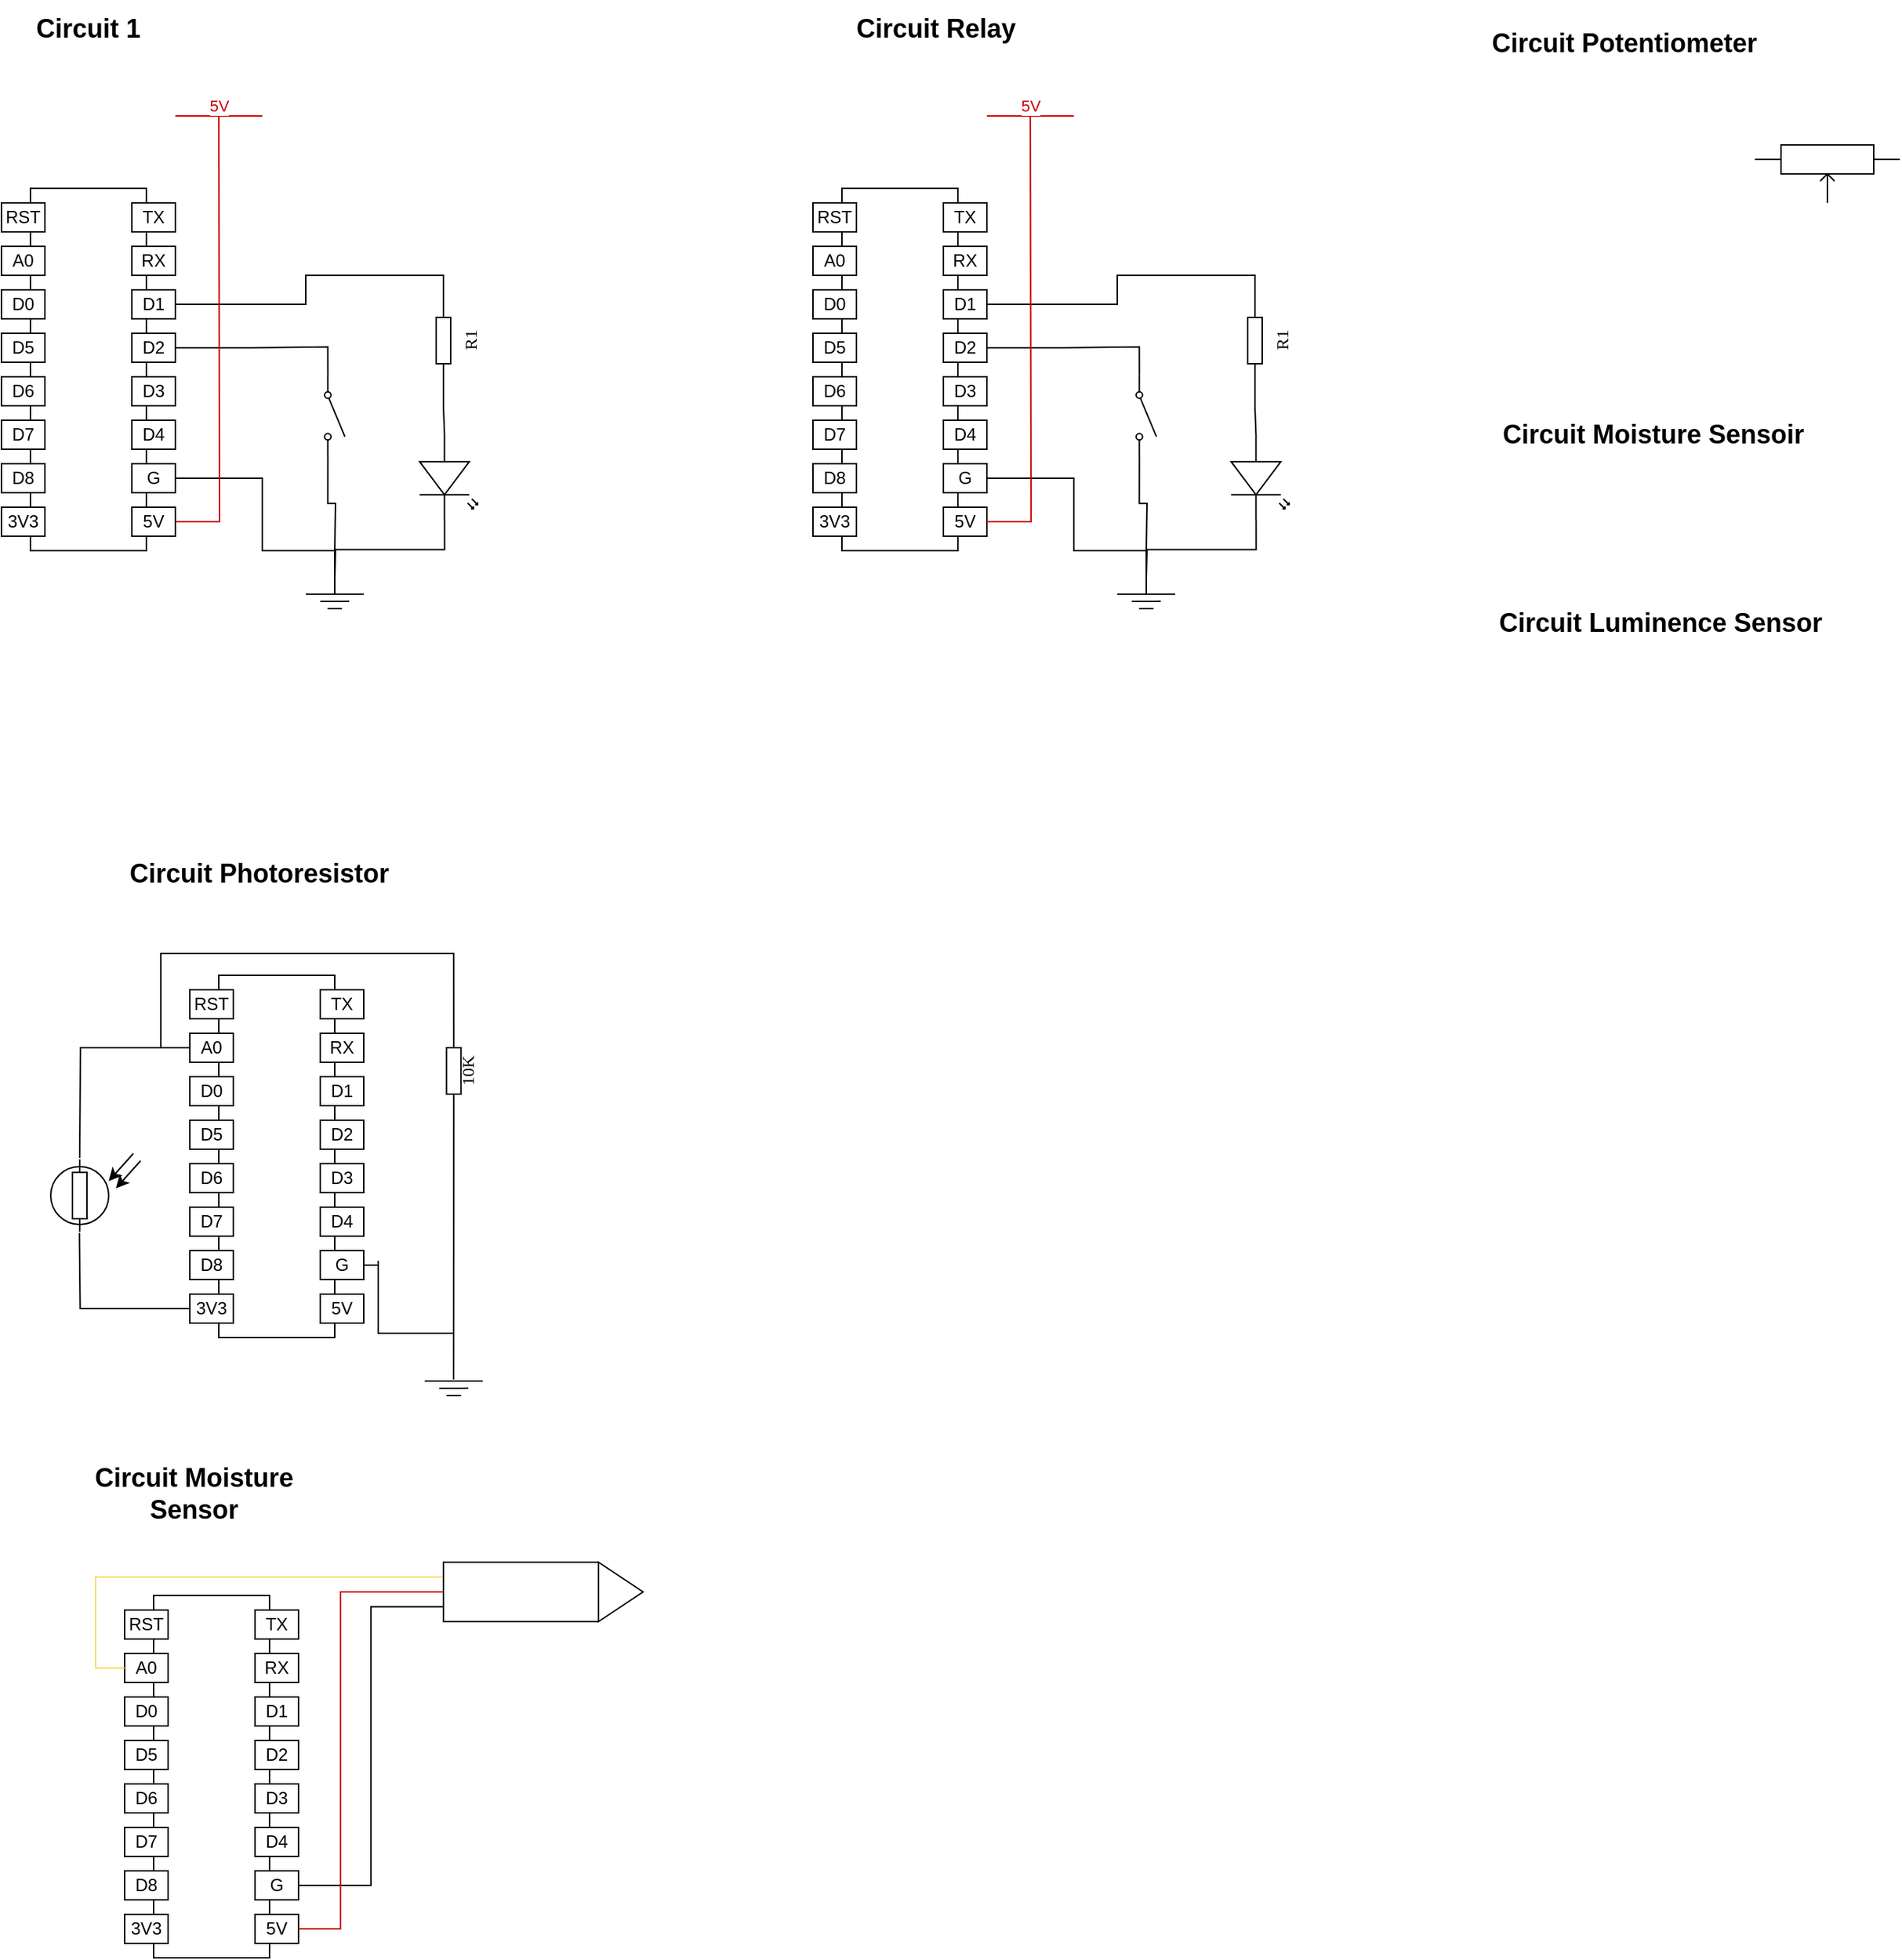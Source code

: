 <mxfile version="15.2.7" type="device"><diagram name="Page-1" id="16e2658f-23c8-b752-8be9-c03fbebb8bbe"><mxGraphModel dx="1673" dy="960" grid="0" gridSize="10" guides="1" tooltips="1" connect="1" arrows="1" fold="1" page="1" pageScale="1" pageWidth="1100" pageHeight="850" background="none" math="0" shadow="0"><root><mxCell id="0"/><mxCell id="1" parent="0"/><mxCell id="IFrccbN6fCFnuqPmqxgG-7" style="edgeStyle=orthogonalEdgeStyle;rounded=0;orthogonalLoop=1;jettySize=auto;html=1;entryX=0;entryY=0.57;entryDx=0;entryDy=0;entryPerimeter=0;endArrow=none;endFill=0;" edge="1" parent="1" source="6d250d948d6a1778-3" target="IFrccbN6fCFnuqPmqxgG-1"><mxGeometry relative="1" as="geometry"/></mxCell><mxCell id="6d250d948d6a1778-3" value="R1" style="verticalLabelPosition=bottom;shadow=0;dashed=0;align=center;html=1;verticalAlign=top;strokeWidth=1;shape=mxgraph.electrical.resistors.resistor_1;rounded=1;comic=0;labelBackgroundColor=none;fontFamily=Verdana;fontSize=12;rotation=-90;" parent="1" vertex="1"><mxGeometry x="390" y="390" width="50" height="10" as="geometry"/></mxCell><mxCell id="IFrccbN6fCFnuqPmqxgG-54" style="edgeStyle=orthogonalEdgeStyle;rounded=0;orthogonalLoop=1;jettySize=auto;html=1;exitX=1;exitY=0.57;exitDx=0;exitDy=0;exitPerimeter=0;endArrow=none;endFill=0;strokeWidth=1;verticalAlign=middle;" edge="1" parent="1" source="IFrccbN6fCFnuqPmqxgG-1"><mxGeometry relative="1" as="geometry"><mxPoint x="340.0" y="560" as="targetPoint"/></mxGeometry></mxCell><mxCell id="IFrccbN6fCFnuqPmqxgG-1" value="" style="verticalLabelPosition=bottom;shadow=0;dashed=0;align=center;html=1;verticalAlign=top;shape=mxgraph.electrical.opto_electronics.led_2;pointerEvents=1;rotation=90;" vertex="1" parent="1"><mxGeometry x="390" y="470" width="57.14" height="40" as="geometry"/></mxCell><mxCell id="IFrccbN6fCFnuqPmqxgG-53" style="edgeStyle=orthogonalEdgeStyle;rounded=0;orthogonalLoop=1;jettySize=auto;html=1;exitX=1;exitY=0.84;exitDx=0;exitDy=0;exitPerimeter=0;endArrow=none;endFill=0;strokeWidth=1;verticalAlign=middle;" edge="1" parent="1" source="IFrccbN6fCFnuqPmqxgG-6"><mxGeometry relative="1" as="geometry"><mxPoint x="340" y="540" as="targetPoint"/></mxGeometry></mxCell><mxCell id="IFrccbN6fCFnuqPmqxgG-6" value="" style="pointerEvents=1;verticalLabelPosition=bottom;shadow=0;dashed=0;align=center;html=1;verticalAlign=top;shape=mxgraph.electrical.electro-mechanical.simple_switch;rotation=90;" vertex="1" parent="1"><mxGeometry x="312.37" y="440" width="55.26" height="14" as="geometry"/></mxCell><mxCell id="IFrccbN6fCFnuqPmqxgG-38" value="" style="group" vertex="1" connectable="0" parent="1"><mxGeometry x="110" y="290" width="120" height="250" as="geometry"/></mxCell><mxCell id="IFrccbN6fCFnuqPmqxgG-27" value="" style="rounded=0;whiteSpace=wrap;html=1;" vertex="1" parent="IFrccbN6fCFnuqPmqxgG-38"><mxGeometry x="20" width="80" height="250" as="geometry"/></mxCell><mxCell id="IFrccbN6fCFnuqPmqxgG-11" value="D1" style="rounded=0;whiteSpace=wrap;html=1;" vertex="1" parent="IFrccbN6fCFnuqPmqxgG-38"><mxGeometry x="90" y="70" width="30" height="20" as="geometry"/></mxCell><mxCell id="IFrccbN6fCFnuqPmqxgG-12" value="TX" style="rounded=0;whiteSpace=wrap;html=1;" vertex="1" parent="IFrccbN6fCFnuqPmqxgG-38"><mxGeometry x="90" y="10" width="30" height="20" as="geometry"/></mxCell><mxCell id="IFrccbN6fCFnuqPmqxgG-13" value="RX" style="rounded=0;whiteSpace=wrap;html=1;" vertex="1" parent="IFrccbN6fCFnuqPmqxgG-38"><mxGeometry x="90" y="40" width="30" height="20" as="geometry"/></mxCell><mxCell id="IFrccbN6fCFnuqPmqxgG-14" value="D2" style="rounded=0;whiteSpace=wrap;html=1;" vertex="1" parent="IFrccbN6fCFnuqPmqxgG-38"><mxGeometry x="90" y="100" width="30" height="20" as="geometry"/></mxCell><mxCell id="IFrccbN6fCFnuqPmqxgG-15" value="D3" style="rounded=0;whiteSpace=wrap;html=1;" vertex="1" parent="IFrccbN6fCFnuqPmqxgG-38"><mxGeometry x="90" y="130" width="30" height="20" as="geometry"/></mxCell><mxCell id="IFrccbN6fCFnuqPmqxgG-16" value="D4" style="rounded=0;whiteSpace=wrap;html=1;" vertex="1" parent="IFrccbN6fCFnuqPmqxgG-38"><mxGeometry x="90" y="160" width="30" height="20" as="geometry"/></mxCell><mxCell id="IFrccbN6fCFnuqPmqxgG-17" value="G" style="rounded=0;whiteSpace=wrap;html=1;" vertex="1" parent="IFrccbN6fCFnuqPmqxgG-38"><mxGeometry x="90" y="190" width="30" height="20" as="geometry"/></mxCell><mxCell id="IFrccbN6fCFnuqPmqxgG-18" value="5V" style="rounded=0;whiteSpace=wrap;html=1;" vertex="1" parent="IFrccbN6fCFnuqPmqxgG-38"><mxGeometry x="90" y="220" width="30" height="20" as="geometry"/></mxCell><mxCell id="IFrccbN6fCFnuqPmqxgG-19" value="D0" style="rounded=0;whiteSpace=wrap;html=1;" vertex="1" parent="IFrccbN6fCFnuqPmqxgG-38"><mxGeometry y="70" width="30" height="20" as="geometry"/></mxCell><mxCell id="IFrccbN6fCFnuqPmqxgG-20" value="RST" style="rounded=0;whiteSpace=wrap;html=1;" vertex="1" parent="IFrccbN6fCFnuqPmqxgG-38"><mxGeometry y="10" width="30" height="20" as="geometry"/></mxCell><mxCell id="IFrccbN6fCFnuqPmqxgG-21" value="A0" style="rounded=0;whiteSpace=wrap;html=1;" vertex="1" parent="IFrccbN6fCFnuqPmqxgG-38"><mxGeometry y="40" width="30" height="20" as="geometry"/></mxCell><mxCell id="IFrccbN6fCFnuqPmqxgG-22" value="D5" style="rounded=0;whiteSpace=wrap;html=1;" vertex="1" parent="IFrccbN6fCFnuqPmqxgG-38"><mxGeometry y="100" width="30" height="20" as="geometry"/></mxCell><mxCell id="IFrccbN6fCFnuqPmqxgG-23" value="D6" style="rounded=0;whiteSpace=wrap;html=1;" vertex="1" parent="IFrccbN6fCFnuqPmqxgG-38"><mxGeometry y="130" width="30" height="20" as="geometry"/></mxCell><mxCell id="IFrccbN6fCFnuqPmqxgG-24" value="D7" style="rounded=0;whiteSpace=wrap;html=1;" vertex="1" parent="IFrccbN6fCFnuqPmqxgG-38"><mxGeometry y="160" width="30" height="20" as="geometry"/></mxCell><mxCell id="IFrccbN6fCFnuqPmqxgG-25" value="D8" style="rounded=0;whiteSpace=wrap;html=1;" vertex="1" parent="IFrccbN6fCFnuqPmqxgG-38"><mxGeometry y="190" width="30" height="20" as="geometry"/></mxCell><mxCell id="IFrccbN6fCFnuqPmqxgG-26" value="3V3" style="rounded=0;whiteSpace=wrap;html=1;" vertex="1" parent="IFrccbN6fCFnuqPmqxgG-38"><mxGeometry y="220" width="30" height="20" as="geometry"/></mxCell><mxCell id="IFrccbN6fCFnuqPmqxgG-39" value="" style="endArrow=none;html=1;strokeWidth=1;verticalAlign=bottom;labelPosition=center;verticalLabelPosition=top;align=center;fontColor=#CC0000;strokeColor=#CC0000;" edge="1" parent="1"><mxGeometry width="50" height="50" relative="1" as="geometry"><mxPoint x="230" y="240" as="sourcePoint"/><mxPoint x="290" y="240" as="targetPoint"/></mxGeometry></mxCell><mxCell id="IFrccbN6fCFnuqPmqxgG-40" value="5V" style="edgeLabel;html=1;align=center;verticalAlign=bottom;resizable=0;points=[];labelPosition=center;verticalLabelPosition=top;fontColor=#CC0000;" vertex="1" connectable="0" parent="IFrccbN6fCFnuqPmqxgG-39"><mxGeometry x="0.5" y="-1" relative="1" as="geometry"><mxPoint x="-15" as="offset"/></mxGeometry></mxCell><mxCell id="IFrccbN6fCFnuqPmqxgG-48" value="" style="group" vertex="1" connectable="0" parent="1"><mxGeometry x="320" y="570" width="40" height="10" as="geometry"/></mxCell><mxCell id="IFrccbN6fCFnuqPmqxgG-44" value="" style="endArrow=none;html=1;strokeWidth=1;verticalAlign=middle;" edge="1" parent="IFrccbN6fCFnuqPmqxgG-48"><mxGeometry width="50" height="50" relative="1" as="geometry"><mxPoint as="sourcePoint"/><mxPoint x="40" as="targetPoint"/></mxGeometry></mxCell><mxCell id="IFrccbN6fCFnuqPmqxgG-45" value="" style="endArrow=none;html=1;strokeWidth=1;verticalAlign=middle;" edge="1" parent="IFrccbN6fCFnuqPmqxgG-48"><mxGeometry width="50" height="50" relative="1" as="geometry"><mxPoint x="10" y="5" as="sourcePoint"/><mxPoint x="30" y="4.92" as="targetPoint"/><Array as="points"><mxPoint x="20" y="5"/></Array></mxGeometry></mxCell><mxCell id="IFrccbN6fCFnuqPmqxgG-46" value="" style="endArrow=none;html=1;strokeWidth=1;verticalAlign=middle;" edge="1" parent="IFrccbN6fCFnuqPmqxgG-48"><mxGeometry width="50" height="50" relative="1" as="geometry"><mxPoint x="15" y="10" as="sourcePoint"/><mxPoint x="25" y="10" as="targetPoint"/></mxGeometry></mxCell><mxCell id="IFrccbN6fCFnuqPmqxgG-49" style="edgeStyle=orthogonalEdgeStyle;rounded=0;orthogonalLoop=1;jettySize=auto;html=1;exitX=1;exitY=0.5;exitDx=0;exitDy=0;endArrow=none;endFill=0;strokeWidth=1;verticalAlign=middle;" edge="1" parent="1" source="IFrccbN6fCFnuqPmqxgG-17"><mxGeometry relative="1" as="geometry"><mxPoint x="340" y="570" as="targetPoint"/><Array as="points"><mxPoint x="290" y="490"/><mxPoint x="290" y="540"/><mxPoint x="340" y="540"/></Array></mxGeometry></mxCell><mxCell id="IFrccbN6fCFnuqPmqxgG-51" style="edgeStyle=orthogonalEdgeStyle;rounded=0;orthogonalLoop=1;jettySize=auto;html=1;exitX=1;exitY=0.5;exitDx=0;exitDy=0;entryX=0;entryY=0.84;entryDx=0;entryDy=0;entryPerimeter=0;endArrow=none;endFill=0;strokeWidth=1;verticalAlign=middle;" edge="1" parent="1" source="IFrccbN6fCFnuqPmqxgG-14" target="IFrccbN6fCFnuqPmqxgG-6"><mxGeometry relative="1" as="geometry"/></mxCell><mxCell id="IFrccbN6fCFnuqPmqxgG-55" style="edgeStyle=orthogonalEdgeStyle;rounded=0;orthogonalLoop=1;jettySize=auto;html=1;exitX=1;exitY=0.5;exitDx=0;exitDy=0;entryX=1;entryY=0.5;entryDx=0;entryDy=0;entryPerimeter=0;endArrow=none;endFill=0;strokeWidth=1;verticalAlign=middle;" edge="1" parent="1" source="IFrccbN6fCFnuqPmqxgG-11" target="6d250d948d6a1778-3"><mxGeometry relative="1" as="geometry"/></mxCell><mxCell id="IFrccbN6fCFnuqPmqxgG-56" style="edgeStyle=orthogonalEdgeStyle;rounded=0;orthogonalLoop=1;jettySize=auto;html=1;exitX=1;exitY=0.5;exitDx=0;exitDy=0;endArrow=none;endFill=0;strokeWidth=1;verticalAlign=middle;fontColor=#CC0000;strokeColor=#CC0000;" edge="1" parent="1" source="IFrccbN6fCFnuqPmqxgG-18"><mxGeometry relative="1" as="geometry"><mxPoint x="260" y="240" as="targetPoint"/></mxGeometry></mxCell><mxCell id="IFrccbN6fCFnuqPmqxgG-57" value="" style="pointerEvents=1;verticalLabelPosition=bottom;shadow=0;dashed=0;align=center;html=1;verticalAlign=top;shape=mxgraph.electrical.resistors.potentiometer_1;fontColor=#CC0000;" vertex="1" parent="1"><mxGeometry x="1320" y="260" width="100" height="40" as="geometry"/></mxCell><mxCell id="IFrccbN6fCFnuqPmqxgG-58" value="Circuit 1" style="text;html=1;strokeColor=none;fillColor=none;align=center;verticalAlign=middle;whiteSpace=wrap;rounded=0;fontColor=#000000;fontStyle=1;fontSize=18;" vertex="1" parent="1"><mxGeometry x="130" y="160" width="80" height="40" as="geometry"/></mxCell><mxCell id="IFrccbN6fCFnuqPmqxgG-59" style="edgeStyle=orthogonalEdgeStyle;rounded=0;orthogonalLoop=1;jettySize=auto;html=1;entryX=0;entryY=0.57;entryDx=0;entryDy=0;entryPerimeter=0;endArrow=none;endFill=0;" edge="1" parent="1" source="IFrccbN6fCFnuqPmqxgG-60" target="IFrccbN6fCFnuqPmqxgG-62"><mxGeometry relative="1" as="geometry"/></mxCell><mxCell id="IFrccbN6fCFnuqPmqxgG-60" value="R1" style="verticalLabelPosition=bottom;shadow=0;dashed=0;align=center;html=1;verticalAlign=top;strokeWidth=1;shape=mxgraph.electrical.resistors.resistor_1;rounded=1;comic=0;labelBackgroundColor=none;fontFamily=Verdana;fontSize=12;rotation=-90;" vertex="1" parent="1"><mxGeometry x="950" y="390" width="50" height="10" as="geometry"/></mxCell><mxCell id="IFrccbN6fCFnuqPmqxgG-61" style="edgeStyle=orthogonalEdgeStyle;rounded=0;orthogonalLoop=1;jettySize=auto;html=1;exitX=1;exitY=0.57;exitDx=0;exitDy=0;exitPerimeter=0;endArrow=none;endFill=0;strokeWidth=1;verticalAlign=middle;" edge="1" parent="1" source="IFrccbN6fCFnuqPmqxgG-62"><mxGeometry relative="1" as="geometry"><mxPoint x="900" y="560" as="targetPoint"/></mxGeometry></mxCell><mxCell id="IFrccbN6fCFnuqPmqxgG-62" value="" style="verticalLabelPosition=bottom;shadow=0;dashed=0;align=center;html=1;verticalAlign=top;shape=mxgraph.electrical.opto_electronics.led_2;pointerEvents=1;rotation=90;" vertex="1" parent="1"><mxGeometry x="950" y="470" width="57.14" height="40" as="geometry"/></mxCell><mxCell id="IFrccbN6fCFnuqPmqxgG-63" style="edgeStyle=orthogonalEdgeStyle;rounded=0;orthogonalLoop=1;jettySize=auto;html=1;exitX=1;exitY=0.84;exitDx=0;exitDy=0;exitPerimeter=0;endArrow=none;endFill=0;strokeWidth=1;verticalAlign=middle;" edge="1" parent="1" source="IFrccbN6fCFnuqPmqxgG-64"><mxGeometry relative="1" as="geometry"><mxPoint x="900" y="540" as="targetPoint"/></mxGeometry></mxCell><mxCell id="IFrccbN6fCFnuqPmqxgG-64" value="" style="pointerEvents=1;verticalLabelPosition=bottom;shadow=0;dashed=0;align=center;html=1;verticalAlign=top;shape=mxgraph.electrical.electro-mechanical.simple_switch;rotation=90;" vertex="1" parent="1"><mxGeometry x="872.37" y="440" width="55.26" height="14" as="geometry"/></mxCell><mxCell id="IFrccbN6fCFnuqPmqxgG-65" value="" style="group" vertex="1" connectable="0" parent="1"><mxGeometry x="670" y="290" width="120" height="250" as="geometry"/></mxCell><mxCell id="IFrccbN6fCFnuqPmqxgG-66" value="" style="rounded=0;whiteSpace=wrap;html=1;" vertex="1" parent="IFrccbN6fCFnuqPmqxgG-65"><mxGeometry x="20" width="80" height="250" as="geometry"/></mxCell><mxCell id="IFrccbN6fCFnuqPmqxgG-67" value="D1" style="rounded=0;whiteSpace=wrap;html=1;" vertex="1" parent="IFrccbN6fCFnuqPmqxgG-65"><mxGeometry x="90" y="70" width="30" height="20" as="geometry"/></mxCell><mxCell id="IFrccbN6fCFnuqPmqxgG-68" value="TX" style="rounded=0;whiteSpace=wrap;html=1;" vertex="1" parent="IFrccbN6fCFnuqPmqxgG-65"><mxGeometry x="90" y="10" width="30" height="20" as="geometry"/></mxCell><mxCell id="IFrccbN6fCFnuqPmqxgG-69" value="RX" style="rounded=0;whiteSpace=wrap;html=1;" vertex="1" parent="IFrccbN6fCFnuqPmqxgG-65"><mxGeometry x="90" y="40" width="30" height="20" as="geometry"/></mxCell><mxCell id="IFrccbN6fCFnuqPmqxgG-70" value="D2" style="rounded=0;whiteSpace=wrap;html=1;" vertex="1" parent="IFrccbN6fCFnuqPmqxgG-65"><mxGeometry x="90" y="100" width="30" height="20" as="geometry"/></mxCell><mxCell id="IFrccbN6fCFnuqPmqxgG-71" value="D3" style="rounded=0;whiteSpace=wrap;html=1;" vertex="1" parent="IFrccbN6fCFnuqPmqxgG-65"><mxGeometry x="90" y="130" width="30" height="20" as="geometry"/></mxCell><mxCell id="IFrccbN6fCFnuqPmqxgG-72" value="D4" style="rounded=0;whiteSpace=wrap;html=1;" vertex="1" parent="IFrccbN6fCFnuqPmqxgG-65"><mxGeometry x="90" y="160" width="30" height="20" as="geometry"/></mxCell><mxCell id="IFrccbN6fCFnuqPmqxgG-73" value="G" style="rounded=0;whiteSpace=wrap;html=1;" vertex="1" parent="IFrccbN6fCFnuqPmqxgG-65"><mxGeometry x="90" y="190" width="30" height="20" as="geometry"/></mxCell><mxCell id="IFrccbN6fCFnuqPmqxgG-74" value="5V" style="rounded=0;whiteSpace=wrap;html=1;" vertex="1" parent="IFrccbN6fCFnuqPmqxgG-65"><mxGeometry x="90" y="220" width="30" height="20" as="geometry"/></mxCell><mxCell id="IFrccbN6fCFnuqPmqxgG-75" value="D0" style="rounded=0;whiteSpace=wrap;html=1;" vertex="1" parent="IFrccbN6fCFnuqPmqxgG-65"><mxGeometry y="70" width="30" height="20" as="geometry"/></mxCell><mxCell id="IFrccbN6fCFnuqPmqxgG-76" value="RST" style="rounded=0;whiteSpace=wrap;html=1;" vertex="1" parent="IFrccbN6fCFnuqPmqxgG-65"><mxGeometry y="10" width="30" height="20" as="geometry"/></mxCell><mxCell id="IFrccbN6fCFnuqPmqxgG-77" value="A0" style="rounded=0;whiteSpace=wrap;html=1;" vertex="1" parent="IFrccbN6fCFnuqPmqxgG-65"><mxGeometry y="40" width="30" height="20" as="geometry"/></mxCell><mxCell id="IFrccbN6fCFnuqPmqxgG-78" value="D5" style="rounded=0;whiteSpace=wrap;html=1;" vertex="1" parent="IFrccbN6fCFnuqPmqxgG-65"><mxGeometry y="100" width="30" height="20" as="geometry"/></mxCell><mxCell id="IFrccbN6fCFnuqPmqxgG-79" value="D6" style="rounded=0;whiteSpace=wrap;html=1;" vertex="1" parent="IFrccbN6fCFnuqPmqxgG-65"><mxGeometry y="130" width="30" height="20" as="geometry"/></mxCell><mxCell id="IFrccbN6fCFnuqPmqxgG-80" value="D7" style="rounded=0;whiteSpace=wrap;html=1;" vertex="1" parent="IFrccbN6fCFnuqPmqxgG-65"><mxGeometry y="160" width="30" height="20" as="geometry"/></mxCell><mxCell id="IFrccbN6fCFnuqPmqxgG-81" value="D8" style="rounded=0;whiteSpace=wrap;html=1;" vertex="1" parent="IFrccbN6fCFnuqPmqxgG-65"><mxGeometry y="190" width="30" height="20" as="geometry"/></mxCell><mxCell id="IFrccbN6fCFnuqPmqxgG-82" value="3V3" style="rounded=0;whiteSpace=wrap;html=1;" vertex="1" parent="IFrccbN6fCFnuqPmqxgG-65"><mxGeometry y="220" width="30" height="20" as="geometry"/></mxCell><mxCell id="IFrccbN6fCFnuqPmqxgG-83" value="" style="endArrow=none;html=1;strokeWidth=1;verticalAlign=bottom;labelPosition=center;verticalLabelPosition=top;align=center;fontColor=#CC0000;strokeColor=#CC0000;" edge="1" parent="1"><mxGeometry width="50" height="50" relative="1" as="geometry"><mxPoint x="790" y="240" as="sourcePoint"/><mxPoint x="850" y="240" as="targetPoint"/></mxGeometry></mxCell><mxCell id="IFrccbN6fCFnuqPmqxgG-84" value="5V" style="edgeLabel;html=1;align=center;verticalAlign=bottom;resizable=0;points=[];labelPosition=center;verticalLabelPosition=top;fontColor=#CC0000;" vertex="1" connectable="0" parent="IFrccbN6fCFnuqPmqxgG-83"><mxGeometry x="0.5" y="-1" relative="1" as="geometry"><mxPoint x="-15" as="offset"/></mxGeometry></mxCell><mxCell id="IFrccbN6fCFnuqPmqxgG-85" value="" style="group" vertex="1" connectable="0" parent="1"><mxGeometry x="880" y="570" width="40" height="10" as="geometry"/></mxCell><mxCell id="IFrccbN6fCFnuqPmqxgG-86" value="" style="endArrow=none;html=1;strokeWidth=1;verticalAlign=middle;" edge="1" parent="IFrccbN6fCFnuqPmqxgG-85"><mxGeometry width="50" height="50" relative="1" as="geometry"><mxPoint as="sourcePoint"/><mxPoint x="40" as="targetPoint"/></mxGeometry></mxCell><mxCell id="IFrccbN6fCFnuqPmqxgG-87" value="" style="endArrow=none;html=1;strokeWidth=1;verticalAlign=middle;" edge="1" parent="IFrccbN6fCFnuqPmqxgG-85"><mxGeometry width="50" height="50" relative="1" as="geometry"><mxPoint x="10" y="5" as="sourcePoint"/><mxPoint x="30" y="4.92" as="targetPoint"/><Array as="points"><mxPoint x="20" y="5"/></Array></mxGeometry></mxCell><mxCell id="IFrccbN6fCFnuqPmqxgG-88" value="" style="endArrow=none;html=1;strokeWidth=1;verticalAlign=middle;" edge="1" parent="IFrccbN6fCFnuqPmqxgG-85"><mxGeometry width="50" height="50" relative="1" as="geometry"><mxPoint x="15" y="10" as="sourcePoint"/><mxPoint x="25" y="10" as="targetPoint"/></mxGeometry></mxCell><mxCell id="IFrccbN6fCFnuqPmqxgG-89" style="edgeStyle=orthogonalEdgeStyle;rounded=0;orthogonalLoop=1;jettySize=auto;html=1;exitX=1;exitY=0.5;exitDx=0;exitDy=0;endArrow=none;endFill=0;strokeWidth=1;verticalAlign=middle;" edge="1" parent="1" source="IFrccbN6fCFnuqPmqxgG-73"><mxGeometry relative="1" as="geometry"><mxPoint x="900" y="570" as="targetPoint"/><Array as="points"><mxPoint x="850" y="490"/><mxPoint x="850" y="540"/><mxPoint x="900" y="540"/></Array></mxGeometry></mxCell><mxCell id="IFrccbN6fCFnuqPmqxgG-90" style="edgeStyle=orthogonalEdgeStyle;rounded=0;orthogonalLoop=1;jettySize=auto;html=1;exitX=1;exitY=0.5;exitDx=0;exitDy=0;entryX=0;entryY=0.84;entryDx=0;entryDy=0;entryPerimeter=0;endArrow=none;endFill=0;strokeWidth=1;verticalAlign=middle;" edge="1" parent="1" source="IFrccbN6fCFnuqPmqxgG-70" target="IFrccbN6fCFnuqPmqxgG-64"><mxGeometry relative="1" as="geometry"/></mxCell><mxCell id="IFrccbN6fCFnuqPmqxgG-91" style="edgeStyle=orthogonalEdgeStyle;rounded=0;orthogonalLoop=1;jettySize=auto;html=1;exitX=1;exitY=0.5;exitDx=0;exitDy=0;entryX=1;entryY=0.5;entryDx=0;entryDy=0;entryPerimeter=0;endArrow=none;endFill=0;strokeWidth=1;verticalAlign=middle;" edge="1" parent="1" source="IFrccbN6fCFnuqPmqxgG-67" target="IFrccbN6fCFnuqPmqxgG-60"><mxGeometry relative="1" as="geometry"/></mxCell><mxCell id="IFrccbN6fCFnuqPmqxgG-92" style="edgeStyle=orthogonalEdgeStyle;rounded=0;orthogonalLoop=1;jettySize=auto;html=1;exitX=1;exitY=0.5;exitDx=0;exitDy=0;endArrow=none;endFill=0;strokeWidth=1;verticalAlign=middle;fontColor=#CC0000;strokeColor=#CC0000;" edge="1" parent="1" source="IFrccbN6fCFnuqPmqxgG-74"><mxGeometry relative="1" as="geometry"><mxPoint x="820" y="240" as="targetPoint"/></mxGeometry></mxCell><mxCell id="IFrccbN6fCFnuqPmqxgG-93" value="Circuit Relay" style="text;html=1;strokeColor=none;fillColor=none;align=center;verticalAlign=middle;whiteSpace=wrap;rounded=0;fontColor=#000000;fontStyle=1;fontSize=18;" vertex="1" parent="1"><mxGeometry x="690" y="160" width="130" height="40" as="geometry"/></mxCell><mxCell id="IFrccbN6fCFnuqPmqxgG-94" value="Circuit Potentiometer" style="text;html=1;strokeColor=none;fillColor=none;align=center;verticalAlign=middle;whiteSpace=wrap;rounded=0;fontColor=#000000;fontStyle=1;fontSize=18;" vertex="1" parent="1"><mxGeometry x="1120" y="170" width="220" height="40" as="geometry"/></mxCell><mxCell id="IFrccbN6fCFnuqPmqxgG-95" value="Circuit Moisture Sensoir" style="text;html=1;strokeColor=none;fillColor=none;align=center;verticalAlign=middle;whiteSpace=wrap;rounded=0;fontColor=#000000;fontStyle=1;fontSize=18;" vertex="1" parent="1"><mxGeometry x="1140" y="440" width="220" height="40" as="geometry"/></mxCell><mxCell id="IFrccbN6fCFnuqPmqxgG-96" value="Circuit Luminence Sensor" style="text;html=1;strokeColor=none;fillColor=none;align=center;verticalAlign=middle;whiteSpace=wrap;rounded=0;fontColor=#000000;fontStyle=1;fontSize=18;" vertex="1" parent="1"><mxGeometry x="1120" y="570" width="270" height="40" as="geometry"/></mxCell><mxCell id="IFrccbN6fCFnuqPmqxgG-103" value="" style="group" vertex="1" connectable="0" parent="1"><mxGeometry x="240" y="833" width="120" height="250" as="geometry"/></mxCell><mxCell id="IFrccbN6fCFnuqPmqxgG-104" value="" style="rounded=0;whiteSpace=wrap;html=1;" vertex="1" parent="IFrccbN6fCFnuqPmqxgG-103"><mxGeometry x="20" width="80" height="250" as="geometry"/></mxCell><mxCell id="IFrccbN6fCFnuqPmqxgG-105" value="D1" style="rounded=0;whiteSpace=wrap;html=1;" vertex="1" parent="IFrccbN6fCFnuqPmqxgG-103"><mxGeometry x="90" y="70" width="30" height="20" as="geometry"/></mxCell><mxCell id="IFrccbN6fCFnuqPmqxgG-106" value="TX" style="rounded=0;whiteSpace=wrap;html=1;" vertex="1" parent="IFrccbN6fCFnuqPmqxgG-103"><mxGeometry x="90" y="10" width="30" height="20" as="geometry"/></mxCell><mxCell id="IFrccbN6fCFnuqPmqxgG-107" value="RX" style="rounded=0;whiteSpace=wrap;html=1;" vertex="1" parent="IFrccbN6fCFnuqPmqxgG-103"><mxGeometry x="90" y="40" width="30" height="20" as="geometry"/></mxCell><mxCell id="IFrccbN6fCFnuqPmqxgG-108" value="D2" style="rounded=0;whiteSpace=wrap;html=1;" vertex="1" parent="IFrccbN6fCFnuqPmqxgG-103"><mxGeometry x="90" y="100" width="30" height="20" as="geometry"/></mxCell><mxCell id="IFrccbN6fCFnuqPmqxgG-109" value="D3" style="rounded=0;whiteSpace=wrap;html=1;" vertex="1" parent="IFrccbN6fCFnuqPmqxgG-103"><mxGeometry x="90" y="130" width="30" height="20" as="geometry"/></mxCell><mxCell id="IFrccbN6fCFnuqPmqxgG-110" value="D4" style="rounded=0;whiteSpace=wrap;html=1;" vertex="1" parent="IFrccbN6fCFnuqPmqxgG-103"><mxGeometry x="90" y="160" width="30" height="20" as="geometry"/></mxCell><mxCell id="IFrccbN6fCFnuqPmqxgG-111" value="G" style="rounded=0;whiteSpace=wrap;html=1;" vertex="1" parent="IFrccbN6fCFnuqPmqxgG-103"><mxGeometry x="90" y="190" width="30" height="20" as="geometry"/></mxCell><mxCell id="IFrccbN6fCFnuqPmqxgG-112" value="5V" style="rounded=0;whiteSpace=wrap;html=1;" vertex="1" parent="IFrccbN6fCFnuqPmqxgG-103"><mxGeometry x="90" y="220" width="30" height="20" as="geometry"/></mxCell><mxCell id="IFrccbN6fCFnuqPmqxgG-113" value="D0" style="rounded=0;whiteSpace=wrap;html=1;" vertex="1" parent="IFrccbN6fCFnuqPmqxgG-103"><mxGeometry y="70" width="30" height="20" as="geometry"/></mxCell><mxCell id="IFrccbN6fCFnuqPmqxgG-114" value="RST" style="rounded=0;whiteSpace=wrap;html=1;" vertex="1" parent="IFrccbN6fCFnuqPmqxgG-103"><mxGeometry y="10" width="30" height="20" as="geometry"/></mxCell><mxCell id="IFrccbN6fCFnuqPmqxgG-115" value="A0" style="rounded=0;whiteSpace=wrap;html=1;" vertex="1" parent="IFrccbN6fCFnuqPmqxgG-103"><mxGeometry y="40" width="30" height="20" as="geometry"/></mxCell><mxCell id="IFrccbN6fCFnuqPmqxgG-116" value="D5" style="rounded=0;whiteSpace=wrap;html=1;" vertex="1" parent="IFrccbN6fCFnuqPmqxgG-103"><mxGeometry y="100" width="30" height="20" as="geometry"/></mxCell><mxCell id="IFrccbN6fCFnuqPmqxgG-117" value="D6" style="rounded=0;whiteSpace=wrap;html=1;" vertex="1" parent="IFrccbN6fCFnuqPmqxgG-103"><mxGeometry y="130" width="30" height="20" as="geometry"/></mxCell><mxCell id="IFrccbN6fCFnuqPmqxgG-118" value="D7" style="rounded=0;whiteSpace=wrap;html=1;" vertex="1" parent="IFrccbN6fCFnuqPmqxgG-103"><mxGeometry y="160" width="30" height="20" as="geometry"/></mxCell><mxCell id="IFrccbN6fCFnuqPmqxgG-119" value="D8" style="rounded=0;whiteSpace=wrap;html=1;" vertex="1" parent="IFrccbN6fCFnuqPmqxgG-103"><mxGeometry y="190" width="30" height="20" as="geometry"/></mxCell><mxCell id="IFrccbN6fCFnuqPmqxgG-120" value="3V3" style="rounded=0;whiteSpace=wrap;html=1;" vertex="1" parent="IFrccbN6fCFnuqPmqxgG-103"><mxGeometry y="220" width="30" height="20" as="geometry"/></mxCell><mxCell id="IFrccbN6fCFnuqPmqxgG-123" value="" style="group" vertex="1" connectable="0" parent="1"><mxGeometry x="402.14" y="1113" width="40" height="10" as="geometry"/></mxCell><mxCell id="IFrccbN6fCFnuqPmqxgG-124" value="" style="endArrow=none;html=1;strokeWidth=1;verticalAlign=middle;" edge="1" parent="IFrccbN6fCFnuqPmqxgG-123"><mxGeometry width="50" height="50" relative="1" as="geometry"><mxPoint as="sourcePoint"/><mxPoint x="40" as="targetPoint"/></mxGeometry></mxCell><mxCell id="IFrccbN6fCFnuqPmqxgG-125" value="" style="endArrow=none;html=1;strokeWidth=1;verticalAlign=middle;" edge="1" parent="IFrccbN6fCFnuqPmqxgG-123"><mxGeometry width="50" height="50" relative="1" as="geometry"><mxPoint x="10" y="5" as="sourcePoint"/><mxPoint x="30" y="4.92" as="targetPoint"/><Array as="points"><mxPoint x="20" y="5"/></Array></mxGeometry></mxCell><mxCell id="IFrccbN6fCFnuqPmqxgG-126" value="" style="endArrow=none;html=1;strokeWidth=1;verticalAlign=middle;" edge="1" parent="IFrccbN6fCFnuqPmqxgG-123"><mxGeometry width="50" height="50" relative="1" as="geometry"><mxPoint x="15" y="10" as="sourcePoint"/><mxPoint x="25" y="10" as="targetPoint"/></mxGeometry></mxCell><mxCell id="IFrccbN6fCFnuqPmqxgG-127" style="edgeStyle=orthogonalEdgeStyle;rounded=0;orthogonalLoop=1;jettySize=auto;html=1;exitX=1;exitY=0.5;exitDx=0;exitDy=0;endArrow=none;endFill=0;strokeWidth=1;verticalAlign=middle;" edge="1" parent="1" source="IFrccbN6fCFnuqPmqxgG-111"><mxGeometry relative="1" as="geometry"><mxPoint x="422" y="1080" as="targetPoint"/><Array as="points"><mxPoint x="370" y="1030"/><mxPoint x="370" y="1080"/><mxPoint x="420" y="1080"/></Array></mxGeometry></mxCell><mxCell id="IFrccbN6fCFnuqPmqxgG-131" value="Circuit Photoresistor" style="text;html=1;strokeColor=none;fillColor=none;align=center;verticalAlign=middle;whiteSpace=wrap;rounded=0;fontColor=#000000;fontStyle=1;fontSize=18;" vertex="1" parent="1"><mxGeometry x="188" y="743" width="200" height="40" as="geometry"/></mxCell><mxCell id="IFrccbN6fCFnuqPmqxgG-142" style="edgeStyle=orthogonalEdgeStyle;rounded=0;orthogonalLoop=1;jettySize=auto;html=1;exitX=0;exitY=0.5;exitDx=0;exitDy=0;exitPerimeter=0;fontSize=18;fontColor=#000000;startArrow=none;startFill=0;endArrow=none;endFill=0;strokeColor=default;strokeWidth=1;verticalAlign=middle;" edge="1" parent="1" source="IFrccbN6fCFnuqPmqxgG-132"><mxGeometry relative="1" as="geometry"><mxPoint x="422" y="1112" as="targetPoint"/></mxGeometry></mxCell><mxCell id="IFrccbN6fCFnuqPmqxgG-132" value="10K" style="verticalLabelPosition=bottom;shadow=0;dashed=0;align=center;html=1;verticalAlign=middle;strokeWidth=1;shape=mxgraph.electrical.resistors.resistor_1;rounded=1;comic=0;labelBackgroundColor=none;fontFamily=Verdana;fontSize=12;rotation=-90;" vertex="1" parent="1"><mxGeometry x="397.14" y="894" width="50" height="10" as="geometry"/></mxCell><mxCell id="IFrccbN6fCFnuqPmqxgG-138" value="" style="group" vertex="1" connectable="0" parent="1"><mxGeometry x="144" y="956" width="62" height="54" as="geometry"/></mxCell><mxCell id="IFrccbN6fCFnuqPmqxgG-133" value="" style="verticalLabelPosition=bottom;shadow=0;dashed=0;align=center;html=1;verticalAlign=top;strokeWidth=1;shape=mxgraph.electrical.resistors.resistor_1;rounded=1;comic=0;labelBackgroundColor=none;fontFamily=Verdana;fontSize=12;rotation=-90;" vertex="1" parent="IFrccbN6fCFnuqPmqxgG-138"><mxGeometry x="-5" y="24" width="50" height="10" as="geometry"/></mxCell><mxCell id="IFrccbN6fCFnuqPmqxgG-134" value="" style="ellipse;whiteSpace=wrap;html=1;aspect=fixed;fontSize=18;fontColor=#000000;verticalAlign=bottom;fillColor=none;" vertex="1" parent="IFrccbN6fCFnuqPmqxgG-138"><mxGeometry y="9" width="40" height="40" as="geometry"/></mxCell><mxCell id="IFrccbN6fCFnuqPmqxgG-136" value="" style="endArrow=classic;startArrow=none;html=1;fontSize=18;fontColor=#000000;strokeColor=default;strokeWidth=1;verticalAlign=middle;rounded=0;startFill=0;" edge="1" parent="IFrccbN6fCFnuqPmqxgG-138"><mxGeometry width="50" height="50" relative="1" as="geometry"><mxPoint x="57" as="sourcePoint"/><mxPoint x="40" y="19" as="targetPoint"/></mxGeometry></mxCell><mxCell id="IFrccbN6fCFnuqPmqxgG-137" value="" style="endArrow=classic;startArrow=none;html=1;fontSize=18;fontColor=#000000;strokeColor=default;strokeWidth=1;verticalAlign=middle;rounded=0;startFill=0;" edge="1" parent="IFrccbN6fCFnuqPmqxgG-138"><mxGeometry width="50" height="50" relative="1" as="geometry"><mxPoint x="62" y="5" as="sourcePoint"/><mxPoint x="45" y="24" as="targetPoint"/></mxGeometry></mxCell><mxCell id="IFrccbN6fCFnuqPmqxgG-139" style="edgeStyle=orthogonalEdgeStyle;rounded=0;orthogonalLoop=1;jettySize=auto;html=1;exitX=0;exitY=0.5;exitDx=0;exitDy=0;fontSize=18;fontColor=#000000;startArrow=none;startFill=0;endArrow=none;endFill=0;strokeColor=default;strokeWidth=1;verticalAlign=middle;" edge="1" parent="1" source="IFrccbN6fCFnuqPmqxgG-115"><mxGeometry relative="1" as="geometry"><mxPoint x="164" y="959" as="targetPoint"/></mxGeometry></mxCell><mxCell id="IFrccbN6fCFnuqPmqxgG-140" style="edgeStyle=orthogonalEdgeStyle;rounded=0;orthogonalLoop=1;jettySize=auto;html=1;exitX=0;exitY=0.5;exitDx=0;exitDy=0;fontSize=18;fontColor=#000000;startArrow=none;startFill=0;endArrow=none;endFill=0;strokeColor=default;strokeWidth=1;verticalAlign=middle;" edge="1" parent="1" source="IFrccbN6fCFnuqPmqxgG-120"><mxGeometry relative="1" as="geometry"><mxPoint x="163.8" y="1010.8" as="targetPoint"/></mxGeometry></mxCell><mxCell id="IFrccbN6fCFnuqPmqxgG-141" style="edgeStyle=orthogonalEdgeStyle;rounded=0;orthogonalLoop=1;jettySize=auto;html=1;exitX=0;exitY=0.5;exitDx=0;exitDy=0;fontSize=18;fontColor=#000000;startArrow=none;startFill=0;endArrow=none;endFill=0;strokeColor=default;strokeWidth=1;verticalAlign=middle;entryX=1;entryY=0.5;entryDx=0;entryDy=0;entryPerimeter=0;" edge="1" parent="1" source="IFrccbN6fCFnuqPmqxgG-115" target="IFrccbN6fCFnuqPmqxgG-132"><mxGeometry relative="1" as="geometry"><mxPoint x="218.6" y="852.4" as="targetPoint"/><Array as="points"><mxPoint x="220" y="883"/><mxPoint x="220" y="818"/><mxPoint x="422" y="818"/></Array></mxGeometry></mxCell><mxCell id="IFrccbN6fCFnuqPmqxgG-143" value="" style="group" vertex="1" connectable="0" parent="1"><mxGeometry x="195" y="1261" width="120" height="250" as="geometry"/></mxCell><mxCell id="IFrccbN6fCFnuqPmqxgG-144" value="" style="rounded=0;whiteSpace=wrap;html=1;" vertex="1" parent="IFrccbN6fCFnuqPmqxgG-143"><mxGeometry x="20" width="80" height="250" as="geometry"/></mxCell><mxCell id="IFrccbN6fCFnuqPmqxgG-145" value="D1" style="rounded=0;whiteSpace=wrap;html=1;" vertex="1" parent="IFrccbN6fCFnuqPmqxgG-143"><mxGeometry x="90" y="70" width="30" height="20" as="geometry"/></mxCell><mxCell id="IFrccbN6fCFnuqPmqxgG-146" value="TX" style="rounded=0;whiteSpace=wrap;html=1;" vertex="1" parent="IFrccbN6fCFnuqPmqxgG-143"><mxGeometry x="90" y="10" width="30" height="20" as="geometry"/></mxCell><mxCell id="IFrccbN6fCFnuqPmqxgG-147" value="RX" style="rounded=0;whiteSpace=wrap;html=1;" vertex="1" parent="IFrccbN6fCFnuqPmqxgG-143"><mxGeometry x="90" y="40" width="30" height="20" as="geometry"/></mxCell><mxCell id="IFrccbN6fCFnuqPmqxgG-148" value="D2" style="rounded=0;whiteSpace=wrap;html=1;" vertex="1" parent="IFrccbN6fCFnuqPmqxgG-143"><mxGeometry x="90" y="100" width="30" height="20" as="geometry"/></mxCell><mxCell id="IFrccbN6fCFnuqPmqxgG-149" value="D3" style="rounded=0;whiteSpace=wrap;html=1;" vertex="1" parent="IFrccbN6fCFnuqPmqxgG-143"><mxGeometry x="90" y="130" width="30" height="20" as="geometry"/></mxCell><mxCell id="IFrccbN6fCFnuqPmqxgG-150" value="D4" style="rounded=0;whiteSpace=wrap;html=1;" vertex="1" parent="IFrccbN6fCFnuqPmqxgG-143"><mxGeometry x="90" y="160" width="30" height="20" as="geometry"/></mxCell><mxCell id="IFrccbN6fCFnuqPmqxgG-151" value="G" style="rounded=0;whiteSpace=wrap;html=1;" vertex="1" parent="IFrccbN6fCFnuqPmqxgG-143"><mxGeometry x="90" y="190" width="30" height="20" as="geometry"/></mxCell><mxCell id="IFrccbN6fCFnuqPmqxgG-152" value="5V" style="rounded=0;whiteSpace=wrap;html=1;" vertex="1" parent="IFrccbN6fCFnuqPmqxgG-143"><mxGeometry x="90" y="220" width="30" height="20" as="geometry"/></mxCell><mxCell id="IFrccbN6fCFnuqPmqxgG-153" value="D0" style="rounded=0;whiteSpace=wrap;html=1;" vertex="1" parent="IFrccbN6fCFnuqPmqxgG-143"><mxGeometry y="70" width="30" height="20" as="geometry"/></mxCell><mxCell id="IFrccbN6fCFnuqPmqxgG-154" value="RST" style="rounded=0;whiteSpace=wrap;html=1;" vertex="1" parent="IFrccbN6fCFnuqPmqxgG-143"><mxGeometry y="10" width="30" height="20" as="geometry"/></mxCell><mxCell id="IFrccbN6fCFnuqPmqxgG-155" value="A0" style="rounded=0;whiteSpace=wrap;html=1;" vertex="1" parent="IFrccbN6fCFnuqPmqxgG-143"><mxGeometry y="40" width="30" height="20" as="geometry"/></mxCell><mxCell id="IFrccbN6fCFnuqPmqxgG-156" value="D5" style="rounded=0;whiteSpace=wrap;html=1;" vertex="1" parent="IFrccbN6fCFnuqPmqxgG-143"><mxGeometry y="100" width="30" height="20" as="geometry"/></mxCell><mxCell id="IFrccbN6fCFnuqPmqxgG-157" value="D6" style="rounded=0;whiteSpace=wrap;html=1;" vertex="1" parent="IFrccbN6fCFnuqPmqxgG-143"><mxGeometry y="130" width="30" height="20" as="geometry"/></mxCell><mxCell id="IFrccbN6fCFnuqPmqxgG-158" value="D7" style="rounded=0;whiteSpace=wrap;html=1;" vertex="1" parent="IFrccbN6fCFnuqPmqxgG-143"><mxGeometry y="160" width="30" height="20" as="geometry"/></mxCell><mxCell id="IFrccbN6fCFnuqPmqxgG-159" value="D8" style="rounded=0;whiteSpace=wrap;html=1;" vertex="1" parent="IFrccbN6fCFnuqPmqxgG-143"><mxGeometry y="190" width="30" height="20" as="geometry"/></mxCell><mxCell id="IFrccbN6fCFnuqPmqxgG-160" value="3V3" style="rounded=0;whiteSpace=wrap;html=1;" vertex="1" parent="IFrccbN6fCFnuqPmqxgG-143"><mxGeometry y="220" width="30" height="20" as="geometry"/></mxCell><mxCell id="IFrccbN6fCFnuqPmqxgG-166" value="Circuit Moisture Sensor" style="text;html=1;strokeColor=none;fillColor=none;align=center;verticalAlign=middle;whiteSpace=wrap;rounded=0;fontColor=#000000;fontStyle=1;fontSize=18;" vertex="1" parent="1"><mxGeometry x="143" y="1171" width="200" height="40" as="geometry"/></mxCell><mxCell id="IFrccbN6fCFnuqPmqxgG-178" style="edgeStyle=orthogonalEdgeStyle;rounded=0;orthogonalLoop=1;jettySize=auto;html=1;exitX=0;exitY=0.5;exitDx=0;exitDy=0;fontSize=18;fontColor=#000000;startArrow=none;startFill=0;endArrow=none;endFill=0;strokeColor=#FFD966;strokeWidth=1;verticalAlign=middle;entryX=0;entryY=0.25;entryDx=0;entryDy=0;" edge="1" parent="1" source="IFrccbN6fCFnuqPmqxgG-155" target="IFrccbN6fCFnuqPmqxgG-179"><mxGeometry relative="1" as="geometry"><mxPoint x="146.172" y="1285.483" as="targetPoint"/></mxGeometry></mxCell><mxCell id="IFrccbN6fCFnuqPmqxgG-179" value="" style="rounded=0;whiteSpace=wrap;html=1;fontSize=18;fontColor=#000000;fillColor=none;verticalAlign=middle;" vertex="1" parent="1"><mxGeometry x="415" y="1238" width="107" height="41" as="geometry"/></mxCell><mxCell id="IFrccbN6fCFnuqPmqxgG-180" value="" style="triangle;whiteSpace=wrap;html=1;fontSize=18;fontColor=#000000;fillColor=none;verticalAlign=middle;" vertex="1" parent="1"><mxGeometry x="522" y="1238" width="30.75" height="41" as="geometry"/></mxCell><mxCell id="IFrccbN6fCFnuqPmqxgG-181" style="edgeStyle=orthogonalEdgeStyle;rounded=0;orthogonalLoop=1;jettySize=auto;html=1;exitX=1;exitY=0.5;exitDx=0;exitDy=0;entryX=0;entryY=0.75;entryDx=0;entryDy=0;fontSize=18;fontColor=#000000;startArrow=none;startFill=0;endArrow=none;endFill=0;strokeColor=#000000;strokeWidth=1;verticalAlign=middle;" edge="1" parent="1" source="IFrccbN6fCFnuqPmqxgG-151" target="IFrccbN6fCFnuqPmqxgG-179"><mxGeometry relative="1" as="geometry"/></mxCell><mxCell id="IFrccbN6fCFnuqPmqxgG-182" style="edgeStyle=orthogonalEdgeStyle;rounded=0;orthogonalLoop=1;jettySize=auto;html=1;exitX=1;exitY=0.5;exitDx=0;exitDy=0;entryX=0;entryY=0.5;entryDx=0;entryDy=0;fontSize=18;fontColor=#000000;startArrow=none;startFill=0;endArrow=none;endFill=0;strokeColor=#CC0000;strokeWidth=1;verticalAlign=middle;" edge="1" parent="1" source="IFrccbN6fCFnuqPmqxgG-152" target="IFrccbN6fCFnuqPmqxgG-179"><mxGeometry relative="1" as="geometry"><Array as="points"><mxPoint x="344" y="1491"/><mxPoint x="344" y="1259"/></Array></mxGeometry></mxCell></root></mxGraphModel></diagram></mxfile>
